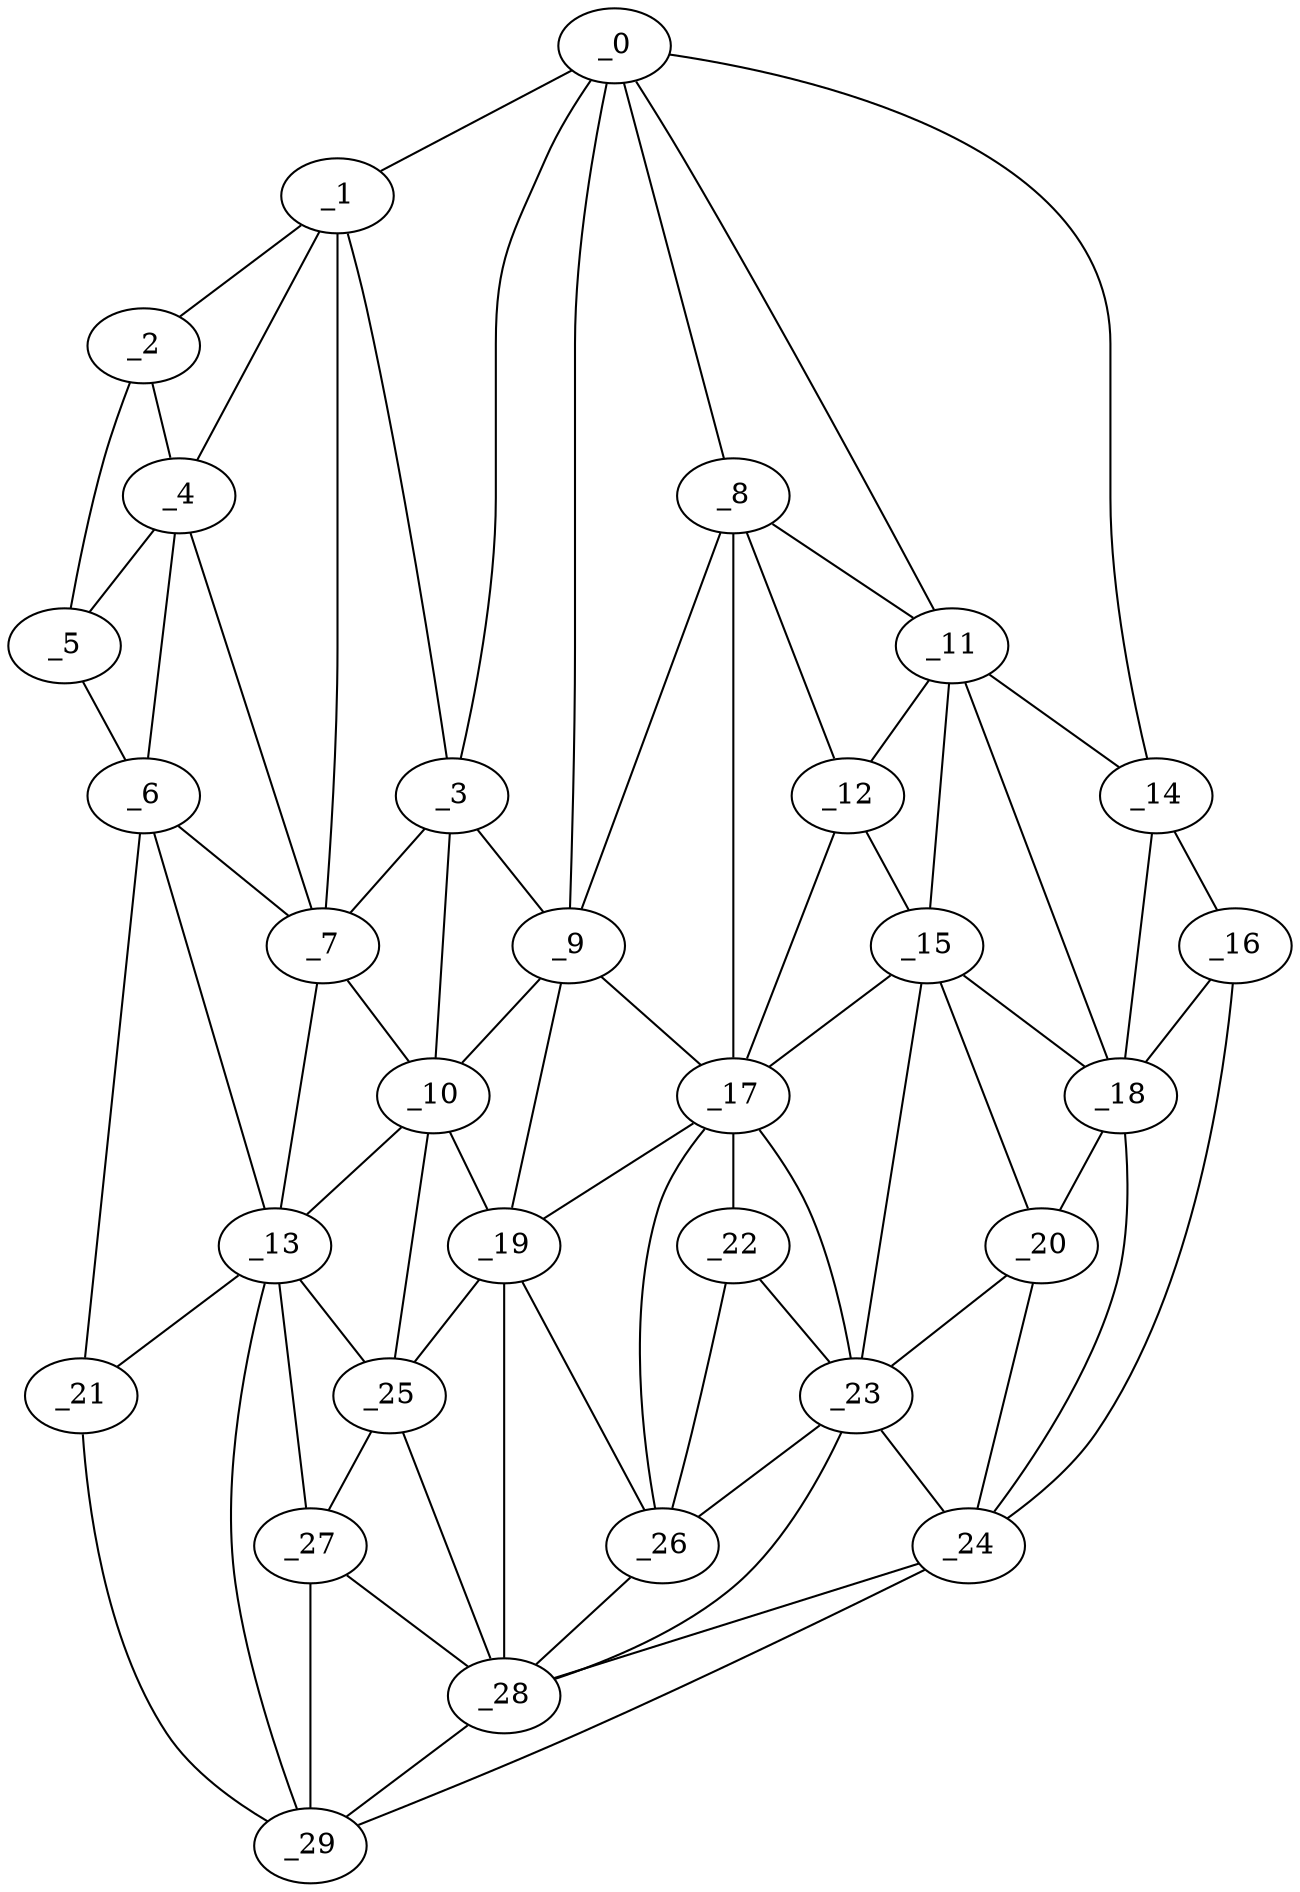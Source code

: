 graph "obj93__90.gxl" {
	_0	 [x=34,
		y=65];
	_1	 [x=35,
		y=23];
	_0 -- _1	 [valence=1];
	_3	 [x=37,
		y=47];
	_0 -- _3	 [valence=2];
	_8	 [x=67,
		y=84];
	_0 -- _8	 [valence=1];
	_9	 [x=69,
		y=74];
	_0 -- _9	 [valence=2];
	_11	 [x=71,
		y=106];
	_0 -- _11	 [valence=2];
	_14	 [x=78,
		y=116];
	_0 -- _14	 [valence=1];
	_2	 [x=37,
		y=7];
	_1 -- _2	 [valence=1];
	_1 -- _3	 [valence=2];
	_4	 [x=48,
		y=9];
	_1 -- _4	 [valence=2];
	_7	 [x=65,
		y=20];
	_1 -- _7	 [valence=2];
	_2 -- _4	 [valence=1];
	_5	 [x=49,
		y=3];
	_2 -- _5	 [valence=1];
	_3 -- _7	 [valence=1];
	_3 -- _9	 [valence=2];
	_10	 [x=71,
		y=29];
	_3 -- _10	 [valence=2];
	_4 -- _5	 [valence=2];
	_6	 [x=64,
		y=5];
	_4 -- _6	 [valence=2];
	_4 -- _7	 [valence=2];
	_5 -- _6	 [valence=1];
	_6 -- _7	 [valence=2];
	_13	 [x=78,
		y=27];
	_6 -- _13	 [valence=2];
	_21	 [x=94,
		y=13];
	_6 -- _21	 [valence=1];
	_7 -- _10	 [valence=1];
	_7 -- _13	 [valence=2];
	_8 -- _9	 [valence=2];
	_8 -- _11	 [valence=2];
	_12	 [x=75,
		y=94];
	_8 -- _12	 [valence=2];
	_17	 [x=85,
		y=78];
	_8 -- _17	 [valence=2];
	_9 -- _10	 [valence=1];
	_9 -- _17	 [valence=1];
	_19	 [x=88,
		y=67];
	_9 -- _19	 [valence=2];
	_10 -- _13	 [valence=2];
	_10 -- _19	 [valence=2];
	_25	 [x=95,
		y=49];
	_10 -- _25	 [valence=2];
	_11 -- _12	 [valence=1];
	_11 -- _14	 [valence=2];
	_15	 [x=81,
		y=97];
	_11 -- _15	 [valence=2];
	_18	 [x=87,
		y=106];
	_11 -- _18	 [valence=1];
	_12 -- _15	 [valence=2];
	_12 -- _17	 [valence=1];
	_13 -- _21	 [valence=1];
	_13 -- _25	 [valence=1];
	_27	 [x=96,
		y=42];
	_13 -- _27	 [valence=1];
	_29	 [x=98,
		y=22];
	_13 -- _29	 [valence=2];
	_16	 [x=84,
		y=119];
	_14 -- _16	 [valence=1];
	_14 -- _18	 [valence=1];
	_15 -- _17	 [valence=2];
	_15 -- _18	 [valence=2];
	_20	 [x=91,
		y=98];
	_15 -- _20	 [valence=2];
	_23	 [x=94,
		y=87];
	_15 -- _23	 [valence=2];
	_16 -- _18	 [valence=1];
	_24	 [x=94,
		y=115];
	_16 -- _24	 [valence=1];
	_17 -- _19	 [valence=2];
	_22	 [x=94,
		y=82];
	_17 -- _22	 [valence=2];
	_17 -- _23	 [valence=1];
	_26	 [x=95,
		y=69];
	_17 -- _26	 [valence=1];
	_18 -- _20	 [valence=1];
	_18 -- _24	 [valence=2];
	_19 -- _25	 [valence=1];
	_19 -- _26	 [valence=1];
	_28	 [x=96,
		y=59];
	_19 -- _28	 [valence=2];
	_20 -- _23	 [valence=2];
	_20 -- _24	 [valence=1];
	_21 -- _29	 [valence=1];
	_22 -- _23	 [valence=1];
	_22 -- _26	 [valence=2];
	_23 -- _24	 [valence=1];
	_23 -- _26	 [valence=2];
	_23 -- _28	 [valence=2];
	_24 -- _28	 [valence=2];
	_24 -- _29	 [valence=1];
	_25 -- _27	 [valence=2];
	_25 -- _28	 [valence=1];
	_26 -- _28	 [valence=1];
	_27 -- _28	 [valence=2];
	_27 -- _29	 [valence=1];
	_28 -- _29	 [valence=1];
}
